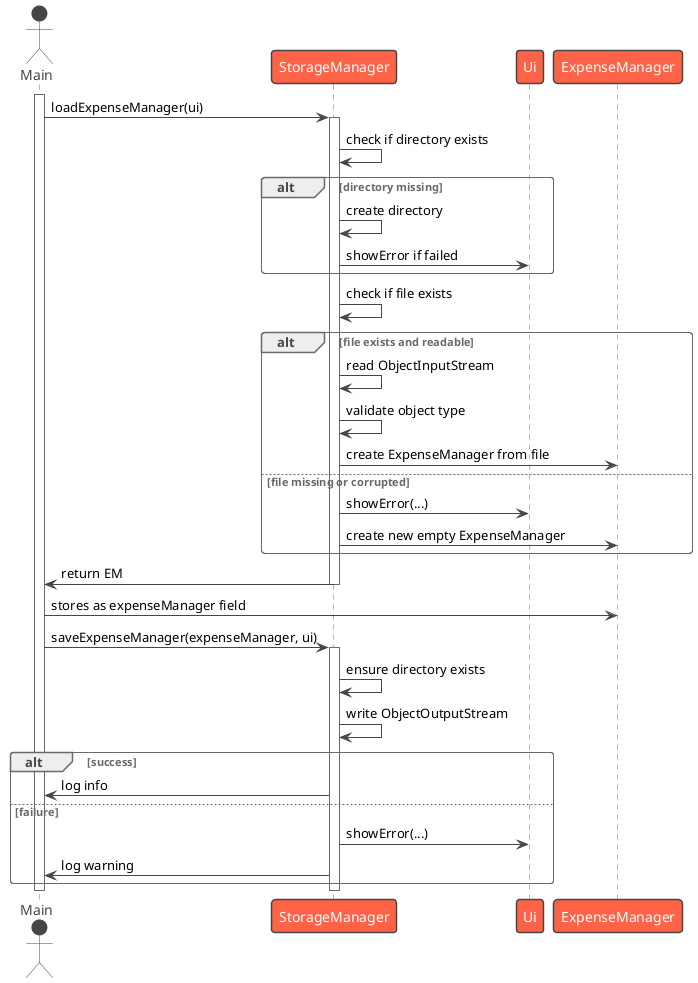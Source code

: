 @startuml
!theme vibrant
actor Main
participant StorageManager
participant Ui
participant "ExpenseManager" as EM

activate Main
Main -> StorageManager : loadExpenseManager(ui)
activate StorageManager
StorageManager -> StorageManager : check if directory exists
alt directory missing
    StorageManager -> StorageManager : create directory
    StorageManager -> Ui : showError if failed
end

StorageManager -> StorageManager : check if file exists
alt file exists and readable
    StorageManager -> StorageManager : read ObjectInputStream
    StorageManager -> StorageManager : validate object type
    StorageManager -> EM : create ExpenseManager from file
else file missing or corrupted
    StorageManager -> Ui : showError(...)
    StorageManager -> EM : create new empty ExpenseManager
end

StorageManager -> Main : return EM
deactivate StorageManager

Main -> EM : stores as expenseManager field

Main -> StorageManager : saveExpenseManager(expenseManager, ui)
activate StorageManager
StorageManager -> StorageManager : ensure directory exists
StorageManager -> StorageManager : write ObjectOutputStream
alt success
    StorageManager -> Main : log info
else failure
    StorageManager -> Ui : showError(...)
    StorageManager -> Main : log warning
end
deactivate StorageManager
deactivate Main
@enduml
